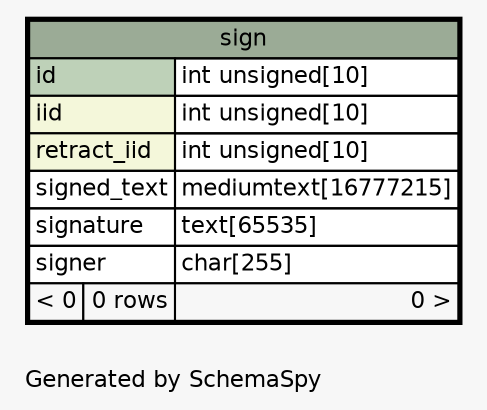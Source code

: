 // dot 2.26.3 on Linux 3.2.0-4-686-pae
// SchemaSpy rev 590
digraph "oneDegreeRelationshipsDiagram" {
  graph [
    rankdir="RL"
    bgcolor="#f7f7f7"
    label="\nGenerated by SchemaSpy"
    labeljust="l"
    nodesep="0.18"
    ranksep="0.46"
    fontname="Helvetica"
    fontsize="11"
  ];
  node [
    fontname="Helvetica"
    fontsize="11"
    shape="plaintext"
  ];
  edge [
    arrowsize="0.8"
  ];
  "sign" [
    label=<
    <TABLE BORDER="2" CELLBORDER="1" CELLSPACING="0" BGCOLOR="#ffffff">
      <TR><TD COLSPAN="3" BGCOLOR="#9bab96" ALIGN="CENTER">sign</TD></TR>
      <TR><TD PORT="id" COLSPAN="2" BGCOLOR="#bed1b8" ALIGN="LEFT">id</TD><TD PORT="id.type" ALIGN="LEFT">int unsigned[10]</TD></TR>
      <TR><TD PORT="iid" COLSPAN="2" BGCOLOR="#f4f7da" ALIGN="LEFT">iid</TD><TD PORT="iid.type" ALIGN="LEFT">int unsigned[10]</TD></TR>
      <TR><TD PORT="retract_iid" COLSPAN="2" BGCOLOR="#f4f7da" ALIGN="LEFT">retract_iid</TD><TD PORT="retract_iid.type" ALIGN="LEFT">int unsigned[10]</TD></TR>
      <TR><TD PORT="signed_text" COLSPAN="2" ALIGN="LEFT">signed_text</TD><TD PORT="signed_text.type" ALIGN="LEFT">mediumtext[16777215]</TD></TR>
      <TR><TD PORT="signature" COLSPAN="2" ALIGN="LEFT">signature</TD><TD PORT="signature.type" ALIGN="LEFT">text[65535]</TD></TR>
      <TR><TD PORT="signer" COLSPAN="2" ALIGN="LEFT">signer</TD><TD PORT="signer.type" ALIGN="LEFT">char[255]</TD></TR>
      <TR><TD ALIGN="LEFT" BGCOLOR="#f7f7f7">&lt; 0</TD><TD ALIGN="RIGHT" BGCOLOR="#f7f7f7">0 rows</TD><TD ALIGN="RIGHT" BGCOLOR="#f7f7f7">0 &gt;</TD></TR>
    </TABLE>>
    URL="sign.html"
    tooltip="sign"
  ];
}
